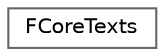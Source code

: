 digraph "Graphical Class Hierarchy"
{
 // INTERACTIVE_SVG=YES
 // LATEX_PDF_SIZE
  bgcolor="transparent";
  edge [fontname=Helvetica,fontsize=10,labelfontname=Helvetica,labelfontsize=10];
  node [fontname=Helvetica,fontsize=10,shape=box,height=0.2,width=0.4];
  rankdir="LR";
  Node0 [id="Node000000",label="FCoreTexts",height=0.2,width=0.4,color="grey40", fillcolor="white", style="filled",URL="$d5/da6/structFCoreTexts.html",tooltip=" "];
}
